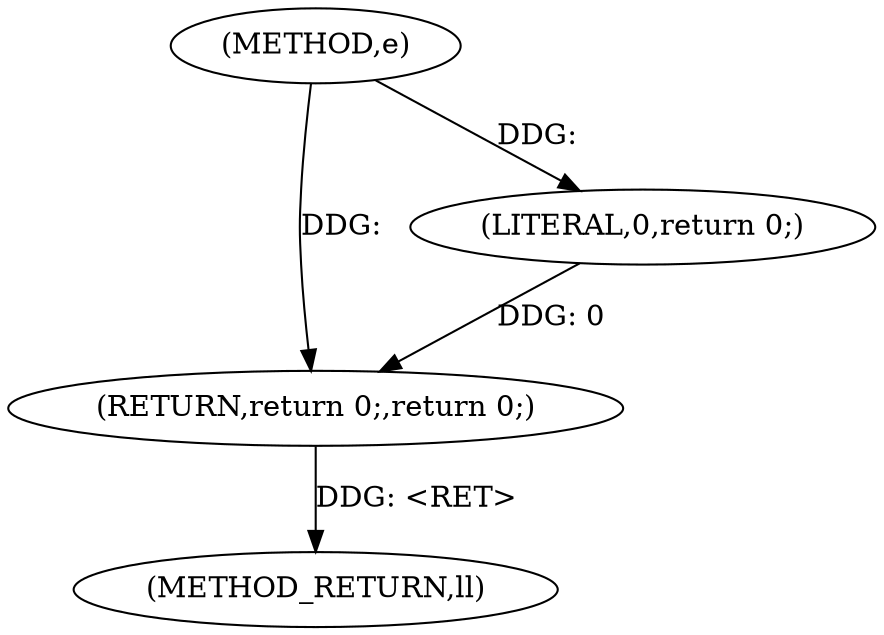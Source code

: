 digraph "e" {  
"1000606" [label = "(METHOD,e)" ]
"1000610" [label = "(METHOD_RETURN,ll)" ]
"1000608" [label = "(RETURN,return 0;,return 0;)" ]
"1000609" [label = "(LITERAL,0,return 0;)" ]
  "1000608" -> "1000610"  [ label = "DDG: <RET>"] 
  "1000609" -> "1000608"  [ label = "DDG: 0"] 
  "1000606" -> "1000608"  [ label = "DDG: "] 
  "1000606" -> "1000609"  [ label = "DDG: "] 
}
